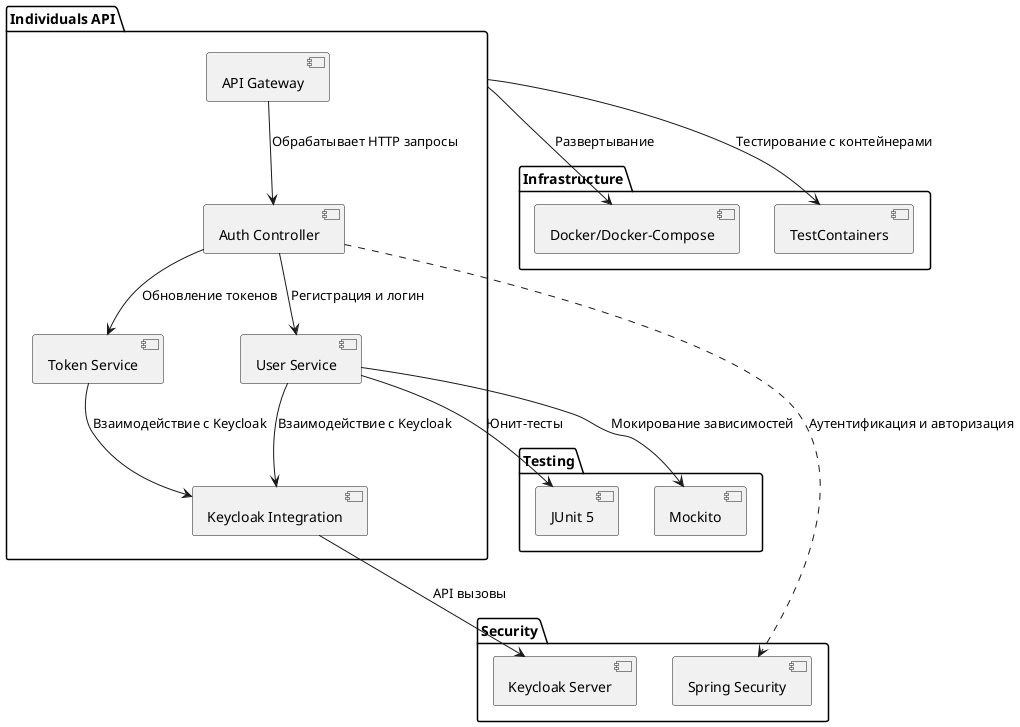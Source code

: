 @startuml
package "Individuals API" {
    [API Gateway]
    [Auth Controller]
    [User Service]
    [Token Service]
    [Keycloak Integration]
}
package "Security" {
    [Spring Security]
    [Keycloak Server]
}
package "Infrastructure" {
    [Docker/Docker-Compose]
    [TestContainers]
}
package "Testing" {
    [JUnit 5]
    [Mockito]
}

[API Gateway] --> [Auth Controller] : Обрабатывает HTTP запросы
[Auth Controller] --> [User Service] : Регистрация и логин
[Auth Controller] --> [Token Service] : Обновление токенов
[User Service] --> [Keycloak Integration] : Взаимодействие с Keycloak
[Token Service] --> [Keycloak Integration] : Взаимодействие с Keycloak
[Keycloak Integration] --> [Keycloak Server] : API вызовы

[Auth Controller] ..> [Spring Security] : Аутентификация и авторизация

[Individuals API] --> [Docker/Docker-Compose] : Развертывание
[Individuals API] --> [TestContainers] : Тестирование с контейнерами
[User Service] --> [JUnit 5] : Юнит-тесты
[User Service] --> [Mockito] : Мокирование зависимостей
@enduml